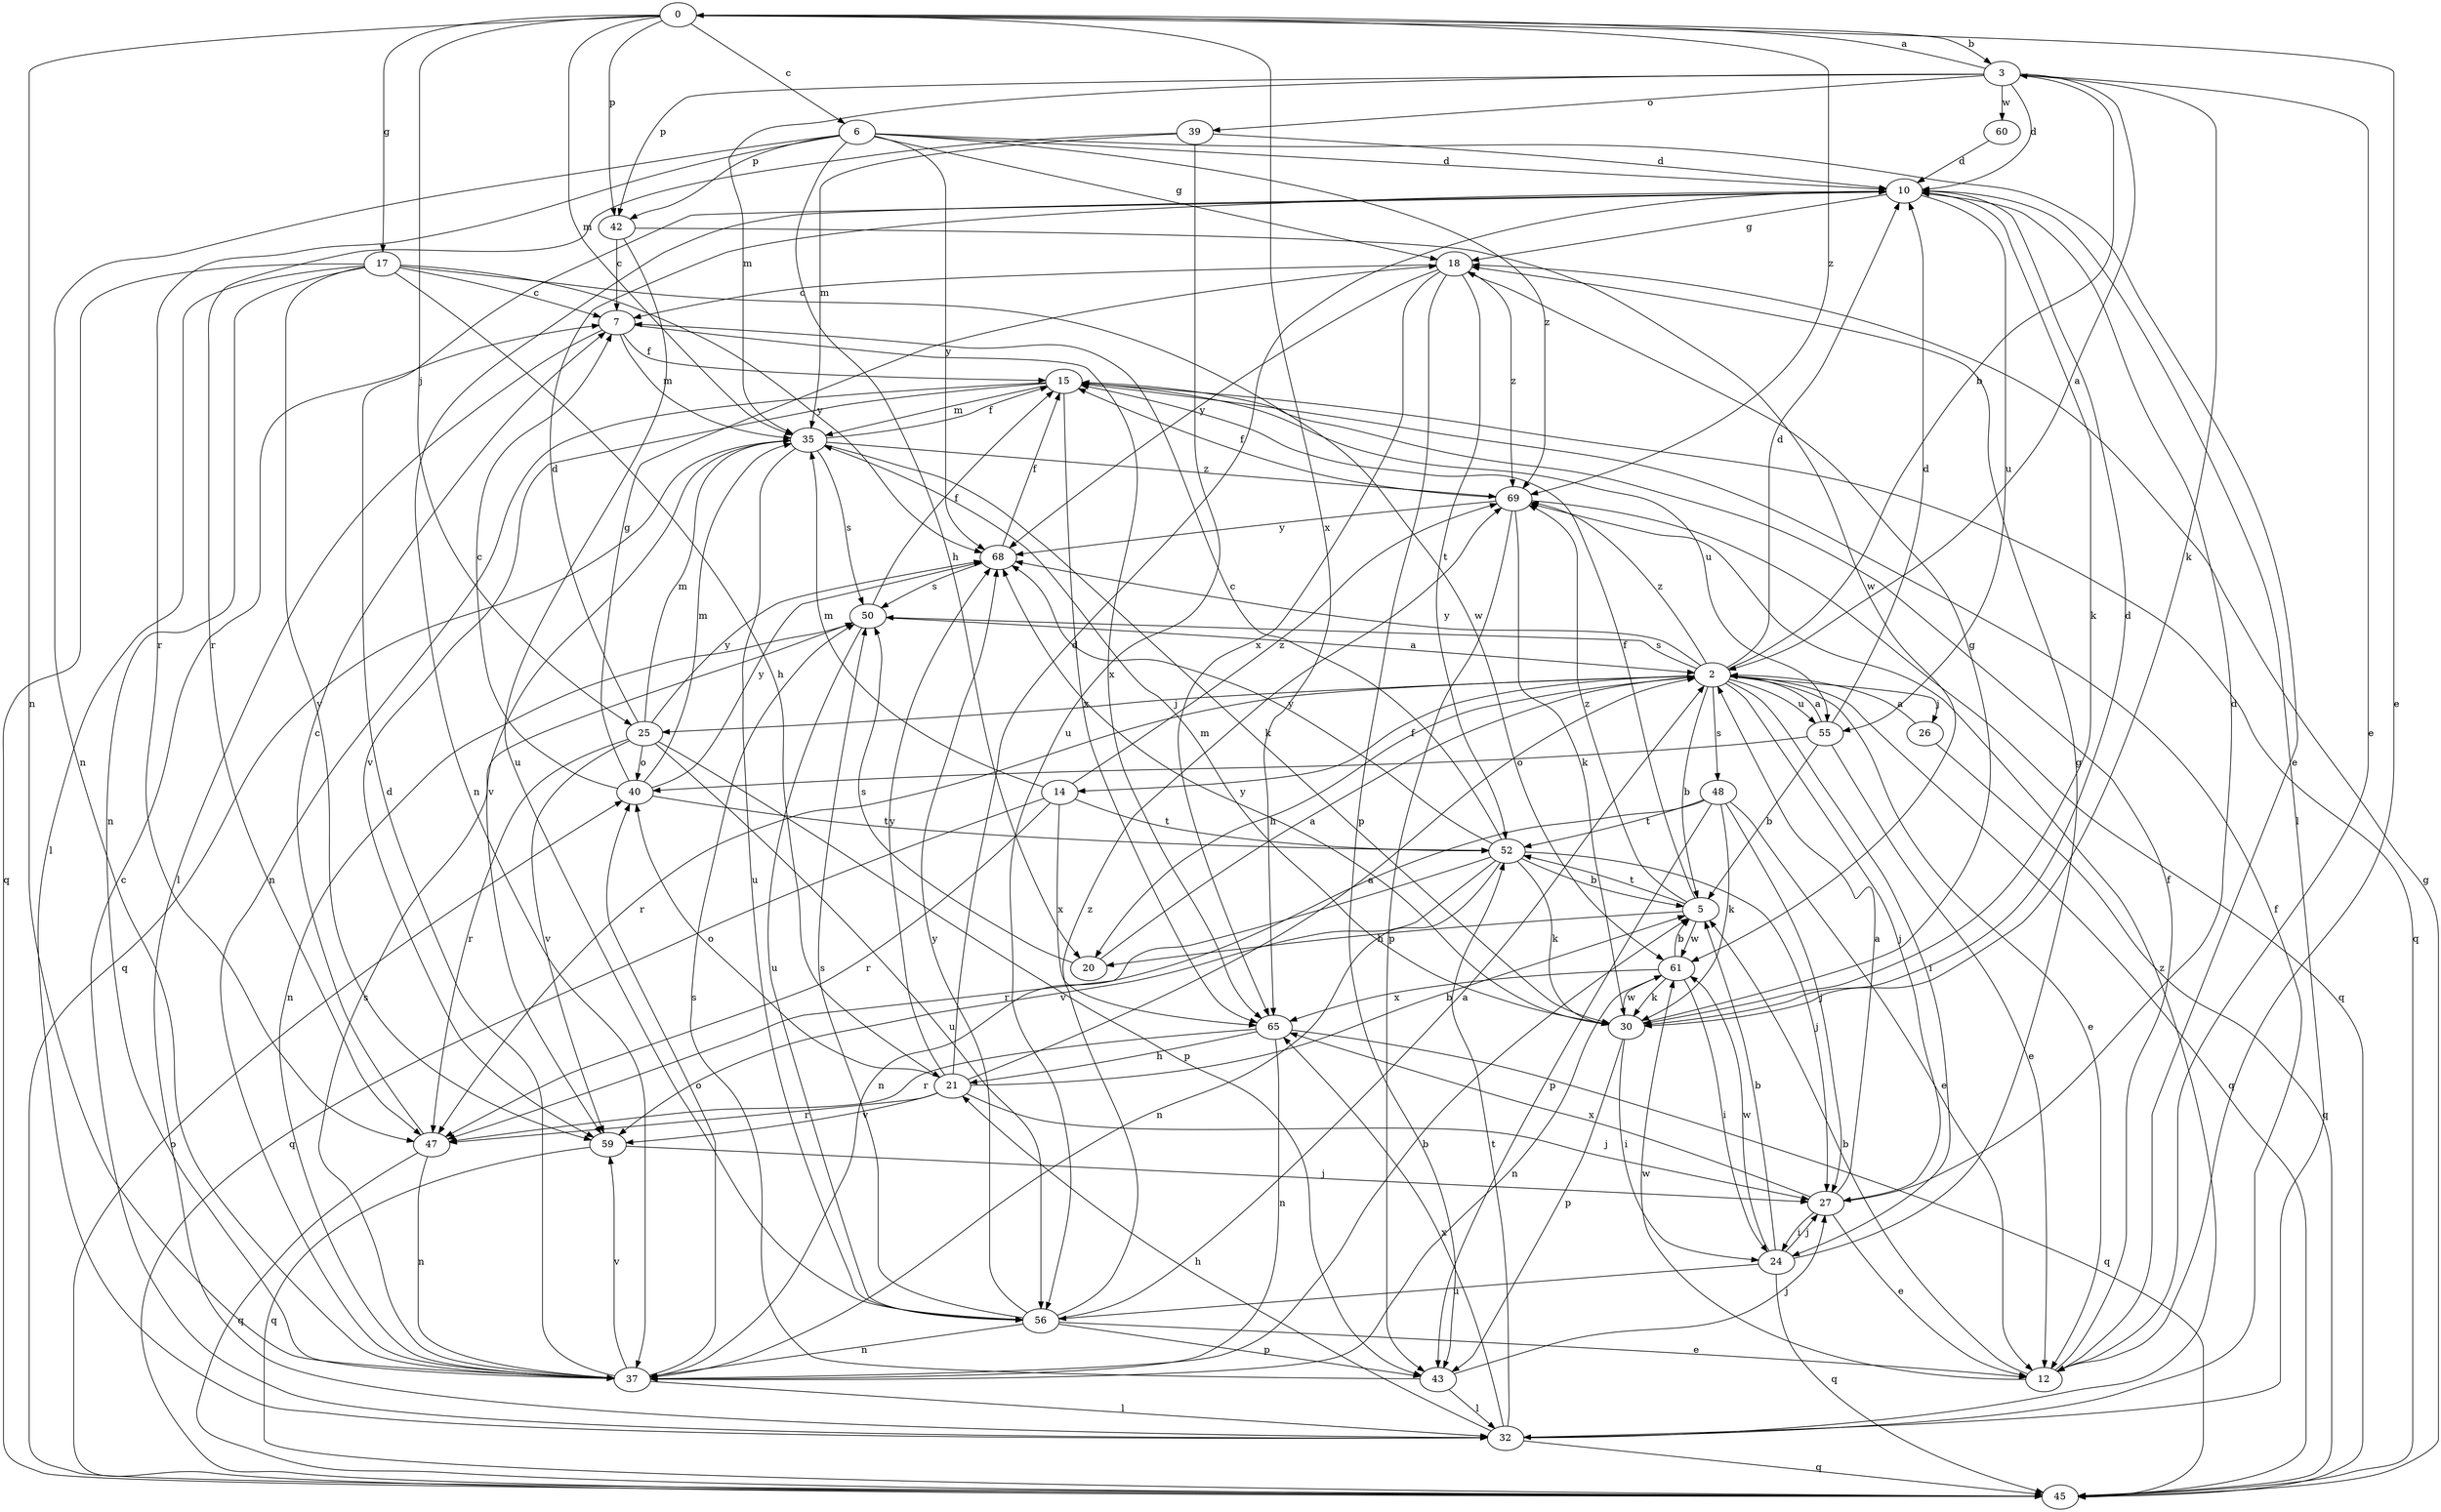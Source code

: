 strict digraph  {
0;
2;
3;
5;
6;
7;
10;
12;
14;
15;
17;
18;
20;
21;
24;
25;
26;
27;
30;
32;
35;
37;
39;
40;
42;
43;
45;
47;
48;
50;
52;
55;
56;
59;
60;
61;
65;
68;
69;
0 -> 3  [label=b];
0 -> 6  [label=c];
0 -> 12  [label=e];
0 -> 17  [label=g];
0 -> 25  [label=j];
0 -> 35  [label=m];
0 -> 37  [label=n];
0 -> 42  [label=p];
0 -> 65  [label=x];
0 -> 69  [label=z];
2 -> 3  [label=b];
2 -> 5  [label=b];
2 -> 10  [label=d];
2 -> 12  [label=e];
2 -> 14  [label=f];
2 -> 20  [label=h];
2 -> 24  [label=i];
2 -> 25  [label=j];
2 -> 26  [label=j];
2 -> 27  [label=j];
2 -> 45  [label=q];
2 -> 47  [label=r];
2 -> 48  [label=s];
2 -> 50  [label=s];
2 -> 55  [label=u];
2 -> 68  [label=y];
2 -> 69  [label=z];
3 -> 0  [label=a];
3 -> 2  [label=a];
3 -> 10  [label=d];
3 -> 12  [label=e];
3 -> 30  [label=k];
3 -> 35  [label=m];
3 -> 39  [label=o];
3 -> 42  [label=p];
3 -> 60  [label=w];
5 -> 15  [label=f];
5 -> 20  [label=h];
5 -> 52  [label=t];
5 -> 61  [label=w];
5 -> 69  [label=z];
6 -> 10  [label=d];
6 -> 12  [label=e];
6 -> 18  [label=g];
6 -> 20  [label=h];
6 -> 37  [label=n];
6 -> 42  [label=p];
6 -> 47  [label=r];
6 -> 68  [label=y];
6 -> 69  [label=z];
7 -> 15  [label=f];
7 -> 32  [label=l];
7 -> 35  [label=m];
7 -> 65  [label=x];
10 -> 18  [label=g];
10 -> 30  [label=k];
10 -> 32  [label=l];
10 -> 37  [label=n];
10 -> 55  [label=u];
12 -> 5  [label=b];
12 -> 15  [label=f];
12 -> 61  [label=w];
14 -> 35  [label=m];
14 -> 45  [label=q];
14 -> 47  [label=r];
14 -> 52  [label=t];
14 -> 65  [label=x];
14 -> 69  [label=z];
15 -> 35  [label=m];
15 -> 37  [label=n];
15 -> 45  [label=q];
15 -> 55  [label=u];
15 -> 59  [label=v];
15 -> 65  [label=x];
17 -> 7  [label=c];
17 -> 21  [label=h];
17 -> 32  [label=l];
17 -> 37  [label=n];
17 -> 45  [label=q];
17 -> 59  [label=v];
17 -> 61  [label=w];
17 -> 68  [label=y];
18 -> 7  [label=c];
18 -> 43  [label=p];
18 -> 52  [label=t];
18 -> 65  [label=x];
18 -> 68  [label=y];
18 -> 69  [label=z];
20 -> 2  [label=a];
20 -> 50  [label=s];
21 -> 2  [label=a];
21 -> 5  [label=b];
21 -> 10  [label=d];
21 -> 27  [label=j];
21 -> 40  [label=o];
21 -> 47  [label=r];
21 -> 59  [label=v];
21 -> 68  [label=y];
24 -> 5  [label=b];
24 -> 18  [label=g];
24 -> 27  [label=j];
24 -> 45  [label=q];
24 -> 56  [label=u];
24 -> 61  [label=w];
25 -> 10  [label=d];
25 -> 35  [label=m];
25 -> 40  [label=o];
25 -> 43  [label=p];
25 -> 47  [label=r];
25 -> 56  [label=u];
25 -> 59  [label=v];
25 -> 68  [label=y];
26 -> 2  [label=a];
26 -> 45  [label=q];
27 -> 2  [label=a];
27 -> 10  [label=d];
27 -> 12  [label=e];
27 -> 24  [label=i];
27 -> 65  [label=x];
30 -> 10  [label=d];
30 -> 18  [label=g];
30 -> 24  [label=i];
30 -> 35  [label=m];
30 -> 43  [label=p];
30 -> 61  [label=w];
30 -> 68  [label=y];
32 -> 7  [label=c];
32 -> 15  [label=f];
32 -> 21  [label=h];
32 -> 45  [label=q];
32 -> 52  [label=t];
32 -> 65  [label=x];
32 -> 69  [label=z];
35 -> 15  [label=f];
35 -> 30  [label=k];
35 -> 45  [label=q];
35 -> 50  [label=s];
35 -> 56  [label=u];
35 -> 59  [label=v];
35 -> 69  [label=z];
37 -> 5  [label=b];
37 -> 10  [label=d];
37 -> 32  [label=l];
37 -> 40  [label=o];
37 -> 50  [label=s];
37 -> 59  [label=v];
39 -> 10  [label=d];
39 -> 35  [label=m];
39 -> 47  [label=r];
39 -> 56  [label=u];
40 -> 7  [label=c];
40 -> 18  [label=g];
40 -> 35  [label=m];
40 -> 52  [label=t];
40 -> 68  [label=y];
42 -> 7  [label=c];
42 -> 56  [label=u];
42 -> 61  [label=w];
43 -> 27  [label=j];
43 -> 32  [label=l];
43 -> 50  [label=s];
45 -> 18  [label=g];
45 -> 40  [label=o];
47 -> 7  [label=c];
47 -> 37  [label=n];
47 -> 45  [label=q];
48 -> 12  [label=e];
48 -> 27  [label=j];
48 -> 30  [label=k];
48 -> 37  [label=n];
48 -> 43  [label=p];
48 -> 52  [label=t];
50 -> 2  [label=a];
50 -> 15  [label=f];
50 -> 37  [label=n];
50 -> 56  [label=u];
52 -> 5  [label=b];
52 -> 7  [label=c];
52 -> 27  [label=j];
52 -> 30  [label=k];
52 -> 37  [label=n];
52 -> 47  [label=r];
52 -> 59  [label=v];
52 -> 68  [label=y];
55 -> 2  [label=a];
55 -> 5  [label=b];
55 -> 10  [label=d];
55 -> 12  [label=e];
55 -> 40  [label=o];
56 -> 2  [label=a];
56 -> 12  [label=e];
56 -> 37  [label=n];
56 -> 43  [label=p];
56 -> 50  [label=s];
56 -> 68  [label=y];
56 -> 69  [label=z];
59 -> 27  [label=j];
59 -> 45  [label=q];
60 -> 10  [label=d];
61 -> 5  [label=b];
61 -> 24  [label=i];
61 -> 30  [label=k];
61 -> 37  [label=n];
61 -> 65  [label=x];
65 -> 21  [label=h];
65 -> 37  [label=n];
65 -> 45  [label=q];
65 -> 47  [label=r];
68 -> 15  [label=f];
68 -> 50  [label=s];
69 -> 15  [label=f];
69 -> 30  [label=k];
69 -> 43  [label=p];
69 -> 45  [label=q];
69 -> 68  [label=y];
}
